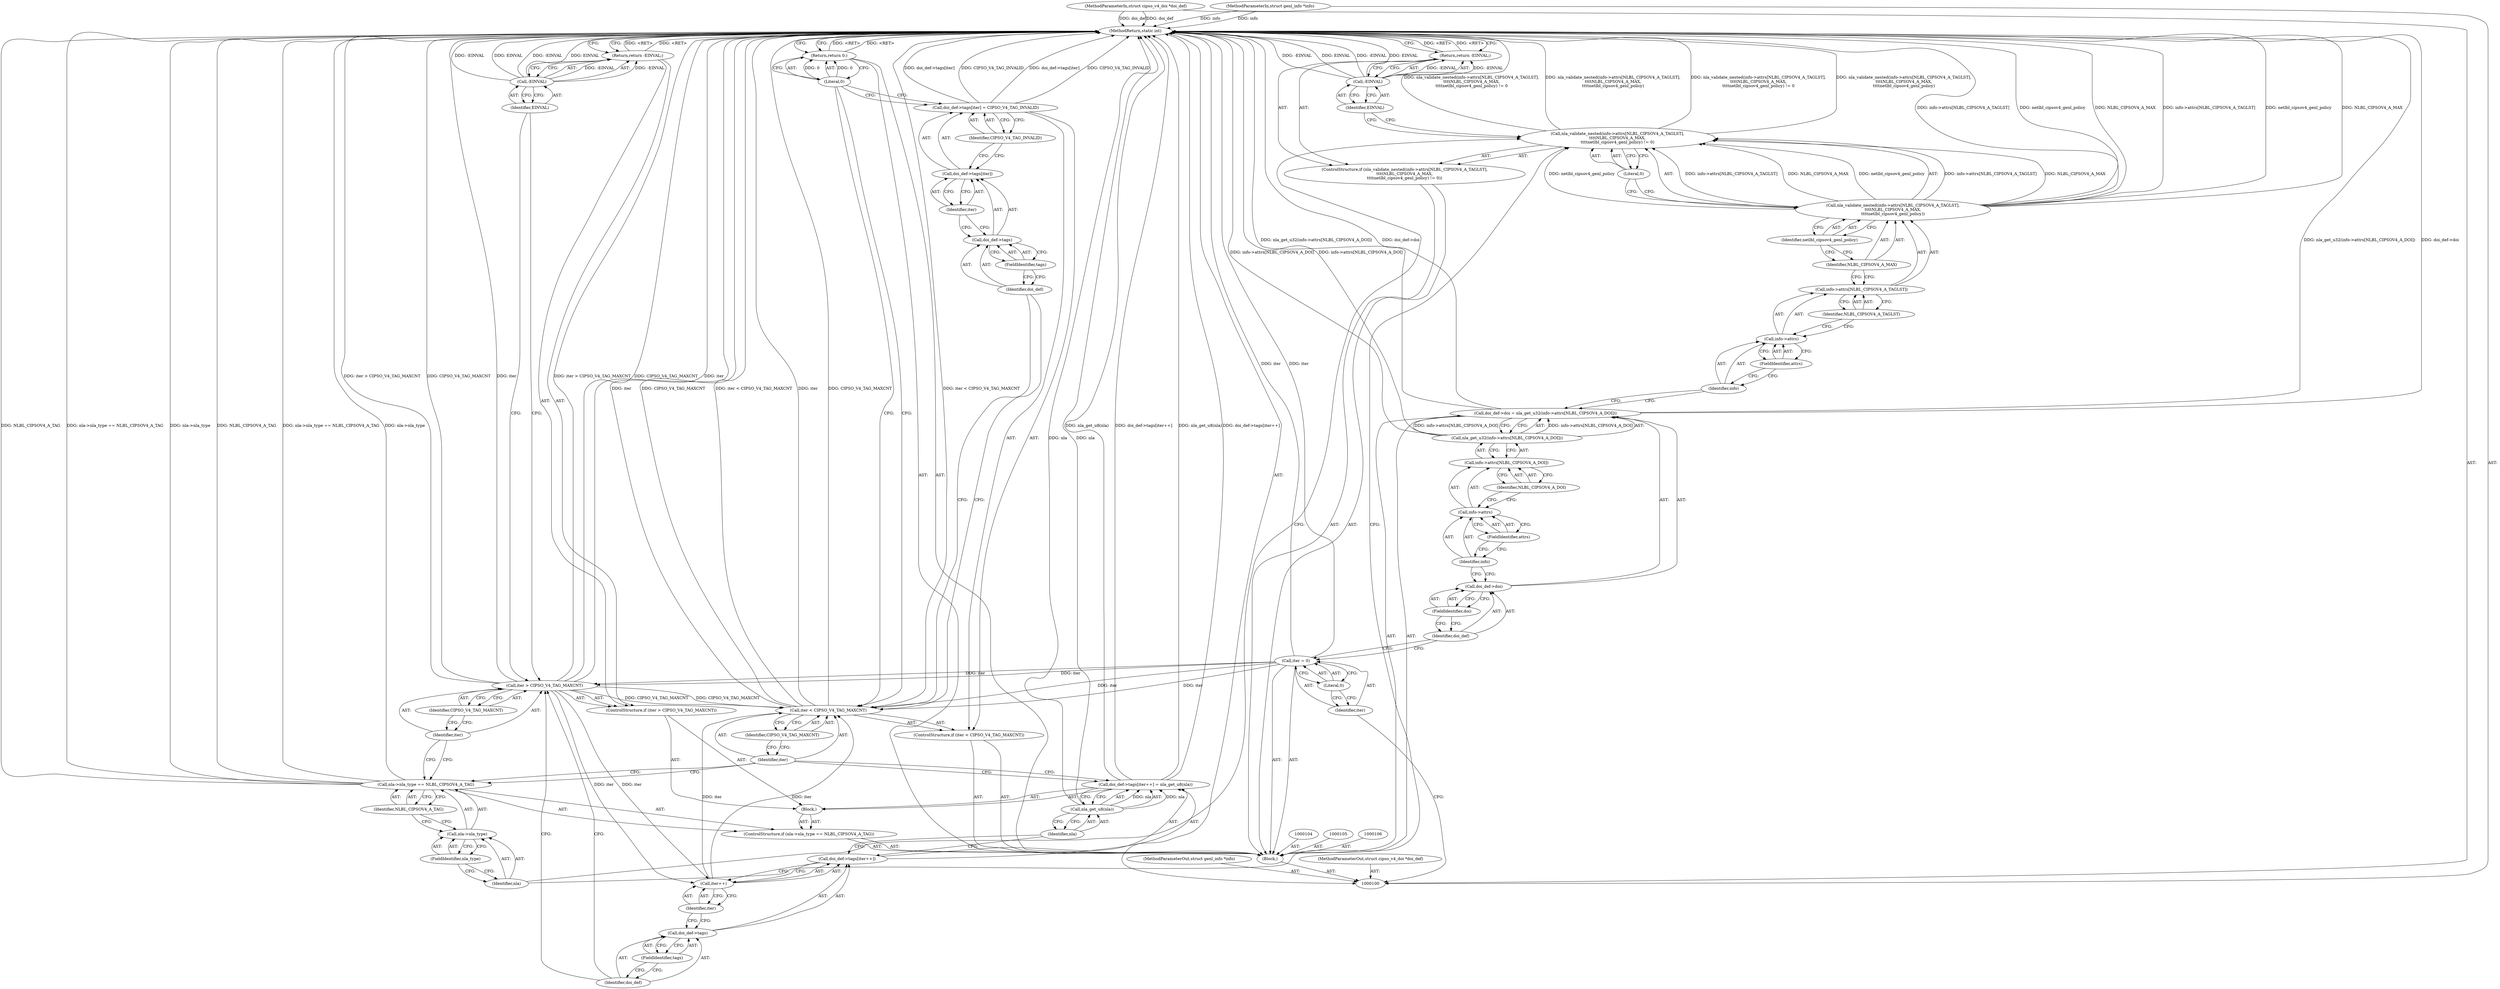 digraph "1_linux_2a2f11c227bdf292b3a2900ad04139d301b56ac4" {
"1000170" [label="(MethodReturn,static int)"];
"1000101" [label="(MethodParameterIn,struct genl_info *info)"];
"1000237" [label="(MethodParameterOut,struct genl_info *info)"];
"1000120" [label="(ControlStructure,if (nla_validate_nested(info->attrs[NLBL_CIPSOV4_A_TAGLST],\n\t\t\t\tNLBL_CIPSOV4_A_MAX,\n\t\t\t\tnetlbl_cipsov4_genl_policy) != 0))"];
"1000123" [label="(Call,info->attrs[NLBL_CIPSOV4_A_TAGLST])"];
"1000124" [label="(Call,info->attrs)"];
"1000125" [label="(Identifier,info)"];
"1000126" [label="(FieldIdentifier,attrs)"];
"1000127" [label="(Identifier,NLBL_CIPSOV4_A_TAGLST)"];
"1000121" [label="(Call,nla_validate_nested(info->attrs[NLBL_CIPSOV4_A_TAGLST],\n\t\t\t\tNLBL_CIPSOV4_A_MAX,\n\t\t\t\tnetlbl_cipsov4_genl_policy) != 0)"];
"1000122" [label="(Call,nla_validate_nested(info->attrs[NLBL_CIPSOV4_A_TAGLST],\n\t\t\t\tNLBL_CIPSOV4_A_MAX,\n\t\t\t\tnetlbl_cipsov4_genl_policy))"];
"1000128" [label="(Identifier,NLBL_CIPSOV4_A_MAX)"];
"1000130" [label="(Literal,0)"];
"1000129" [label="(Identifier,netlbl_cipsov4_genl_policy)"];
"1000133" [label="(Identifier,EINVAL)"];
"1000131" [label="(Return,return -EINVAL;)"];
"1000132" [label="(Call,-EINVAL)"];
"1000138" [label="(FieldIdentifier,nla_type)"];
"1000139" [label="(Identifier,NLBL_CIPSOV4_A_TAG)"];
"1000134" [label="(ControlStructure,if (nla->nla_type == NLBL_CIPSOV4_A_TAG))"];
"1000140" [label="(Block,)"];
"1000135" [label="(Call,nla->nla_type == NLBL_CIPSOV4_A_TAG)"];
"1000136" [label="(Call,nla->nla_type)"];
"1000137" [label="(Identifier,nla)"];
"1000144" [label="(Identifier,CIPSO_V4_TAG_MAXCNT)"];
"1000141" [label="(ControlStructure,if (iter > CIPSO_V4_TAG_MAXCNT))"];
"1000142" [label="(Call,iter > CIPSO_V4_TAG_MAXCNT)"];
"1000143" [label="(Identifier,iter)"];
"1000146" [label="(Call,-EINVAL)"];
"1000147" [label="(Identifier,EINVAL)"];
"1000145" [label="(Return,return -EINVAL;)"];
"1000152" [label="(FieldIdentifier,tags)"];
"1000153" [label="(Call,iter++)"];
"1000154" [label="(Identifier,iter)"];
"1000155" [label="(Call,nla_get_u8(nla))"];
"1000156" [label="(Identifier,nla)"];
"1000148" [label="(Call,doi_def->tags[iter++] = nla_get_u8(nla))"];
"1000149" [label="(Call,doi_def->tags[iter++])"];
"1000150" [label="(Call,doi_def->tags)"];
"1000151" [label="(Identifier,doi_def)"];
"1000102" [label="(MethodParameterIn,struct cipso_v4_doi *doi_def)"];
"1000238" [label="(MethodParameterOut,struct cipso_v4_doi *doi_def)"];
"1000157" [label="(ControlStructure,if (iter < CIPSO_V4_TAG_MAXCNT))"];
"1000160" [label="(Identifier,CIPSO_V4_TAG_MAXCNT)"];
"1000158" [label="(Call,iter < CIPSO_V4_TAG_MAXCNT)"];
"1000159" [label="(Identifier,iter)"];
"1000165" [label="(FieldIdentifier,tags)"];
"1000166" [label="(Identifier,iter)"];
"1000161" [label="(Call,doi_def->tags[iter] = CIPSO_V4_TAG_INVALID)"];
"1000162" [label="(Call,doi_def->tags[iter])"];
"1000163" [label="(Call,doi_def->tags)"];
"1000164" [label="(Identifier,doi_def)"];
"1000167" [label="(Identifier,CIPSO_V4_TAG_INVALID)"];
"1000168" [label="(Return,return 0;)"];
"1000169" [label="(Literal,0)"];
"1000103" [label="(Block,)"];
"1000109" [label="(Literal,0)"];
"1000107" [label="(Call,iter = 0)"];
"1000108" [label="(Identifier,iter)"];
"1000110" [label="(Call,doi_def->doi = nla_get_u32(info->attrs[NLBL_CIPSOV4_A_DOI]))"];
"1000111" [label="(Call,doi_def->doi)"];
"1000112" [label="(Identifier,doi_def)"];
"1000113" [label="(FieldIdentifier,doi)"];
"1000114" [label="(Call,nla_get_u32(info->attrs[NLBL_CIPSOV4_A_DOI]))"];
"1000115" [label="(Call,info->attrs[NLBL_CIPSOV4_A_DOI])"];
"1000116" [label="(Call,info->attrs)"];
"1000117" [label="(Identifier,info)"];
"1000118" [label="(FieldIdentifier,attrs)"];
"1000119" [label="(Identifier,NLBL_CIPSOV4_A_DOI)"];
"1000170" -> "1000100"  [label="AST: "];
"1000170" -> "1000131"  [label="CFG: "];
"1000170" -> "1000145"  [label="CFG: "];
"1000170" -> "1000168"  [label="CFG: "];
"1000145" -> "1000170"  [label="DDG: <RET>"];
"1000168" -> "1000170"  [label="DDG: <RET>"];
"1000131" -> "1000170"  [label="DDG: <RET>"];
"1000158" -> "1000170"  [label="DDG: iter"];
"1000158" -> "1000170"  [label="DDG: CIPSO_V4_TAG_MAXCNT"];
"1000158" -> "1000170"  [label="DDG: iter < CIPSO_V4_TAG_MAXCNT"];
"1000142" -> "1000170"  [label="DDG: iter > CIPSO_V4_TAG_MAXCNT"];
"1000142" -> "1000170"  [label="DDG: CIPSO_V4_TAG_MAXCNT"];
"1000142" -> "1000170"  [label="DDG: iter"];
"1000107" -> "1000170"  [label="DDG: iter"];
"1000110" -> "1000170"  [label="DDG: nla_get_u32(info->attrs[NLBL_CIPSOV4_A_DOI])"];
"1000110" -> "1000170"  [label="DDG: doi_def->doi"];
"1000122" -> "1000170"  [label="DDG: info->attrs[NLBL_CIPSOV4_A_TAGLST]"];
"1000122" -> "1000170"  [label="DDG: netlbl_cipsov4_genl_policy"];
"1000122" -> "1000170"  [label="DDG: NLBL_CIPSOV4_A_MAX"];
"1000132" -> "1000170"  [label="DDG: -EINVAL"];
"1000132" -> "1000170"  [label="DDG: EINVAL"];
"1000135" -> "1000170"  [label="DDG: NLBL_CIPSOV4_A_TAG"];
"1000135" -> "1000170"  [label="DDG: nla->nla_type == NLBL_CIPSOV4_A_TAG"];
"1000135" -> "1000170"  [label="DDG: nla->nla_type"];
"1000148" -> "1000170"  [label="DDG: nla_get_u8(nla)"];
"1000148" -> "1000170"  [label="DDG: doi_def->tags[iter++]"];
"1000161" -> "1000170"  [label="DDG: CIPSO_V4_TAG_INVALID"];
"1000161" -> "1000170"  [label="DDG: doi_def->tags[iter]"];
"1000114" -> "1000170"  [label="DDG: info->attrs[NLBL_CIPSOV4_A_DOI]"];
"1000121" -> "1000170"  [label="DDG: nla_validate_nested(info->attrs[NLBL_CIPSOV4_A_TAGLST],\n\t\t\t\tNLBL_CIPSOV4_A_MAX,\n\t\t\t\tnetlbl_cipsov4_genl_policy) != 0"];
"1000121" -> "1000170"  [label="DDG: nla_validate_nested(info->attrs[NLBL_CIPSOV4_A_TAGLST],\n\t\t\t\tNLBL_CIPSOV4_A_MAX,\n\t\t\t\tnetlbl_cipsov4_genl_policy)"];
"1000102" -> "1000170"  [label="DDG: doi_def"];
"1000101" -> "1000170"  [label="DDG: info"];
"1000155" -> "1000170"  [label="DDG: nla"];
"1000146" -> "1000170"  [label="DDG: -EINVAL"];
"1000146" -> "1000170"  [label="DDG: EINVAL"];
"1000101" -> "1000100"  [label="AST: "];
"1000101" -> "1000170"  [label="DDG: info"];
"1000237" -> "1000100"  [label="AST: "];
"1000120" -> "1000103"  [label="AST: "];
"1000121" -> "1000120"  [label="AST: "];
"1000131" -> "1000120"  [label="AST: "];
"1000123" -> "1000122"  [label="AST: "];
"1000123" -> "1000127"  [label="CFG: "];
"1000124" -> "1000123"  [label="AST: "];
"1000127" -> "1000123"  [label="AST: "];
"1000128" -> "1000123"  [label="CFG: "];
"1000124" -> "1000123"  [label="AST: "];
"1000124" -> "1000126"  [label="CFG: "];
"1000125" -> "1000124"  [label="AST: "];
"1000126" -> "1000124"  [label="AST: "];
"1000127" -> "1000124"  [label="CFG: "];
"1000125" -> "1000124"  [label="AST: "];
"1000125" -> "1000110"  [label="CFG: "];
"1000126" -> "1000125"  [label="CFG: "];
"1000126" -> "1000124"  [label="AST: "];
"1000126" -> "1000125"  [label="CFG: "];
"1000124" -> "1000126"  [label="CFG: "];
"1000127" -> "1000123"  [label="AST: "];
"1000127" -> "1000124"  [label="CFG: "];
"1000123" -> "1000127"  [label="CFG: "];
"1000121" -> "1000120"  [label="AST: "];
"1000121" -> "1000130"  [label="CFG: "];
"1000122" -> "1000121"  [label="AST: "];
"1000130" -> "1000121"  [label="AST: "];
"1000133" -> "1000121"  [label="CFG: "];
"1000137" -> "1000121"  [label="CFG: "];
"1000121" -> "1000170"  [label="DDG: nla_validate_nested(info->attrs[NLBL_CIPSOV4_A_TAGLST],\n\t\t\t\tNLBL_CIPSOV4_A_MAX,\n\t\t\t\tnetlbl_cipsov4_genl_policy) != 0"];
"1000121" -> "1000170"  [label="DDG: nla_validate_nested(info->attrs[NLBL_CIPSOV4_A_TAGLST],\n\t\t\t\tNLBL_CIPSOV4_A_MAX,\n\t\t\t\tnetlbl_cipsov4_genl_policy)"];
"1000122" -> "1000121"  [label="DDG: info->attrs[NLBL_CIPSOV4_A_TAGLST]"];
"1000122" -> "1000121"  [label="DDG: NLBL_CIPSOV4_A_MAX"];
"1000122" -> "1000121"  [label="DDG: netlbl_cipsov4_genl_policy"];
"1000122" -> "1000121"  [label="AST: "];
"1000122" -> "1000129"  [label="CFG: "];
"1000123" -> "1000122"  [label="AST: "];
"1000128" -> "1000122"  [label="AST: "];
"1000129" -> "1000122"  [label="AST: "];
"1000130" -> "1000122"  [label="CFG: "];
"1000122" -> "1000170"  [label="DDG: info->attrs[NLBL_CIPSOV4_A_TAGLST]"];
"1000122" -> "1000170"  [label="DDG: netlbl_cipsov4_genl_policy"];
"1000122" -> "1000170"  [label="DDG: NLBL_CIPSOV4_A_MAX"];
"1000122" -> "1000121"  [label="DDG: info->attrs[NLBL_CIPSOV4_A_TAGLST]"];
"1000122" -> "1000121"  [label="DDG: NLBL_CIPSOV4_A_MAX"];
"1000122" -> "1000121"  [label="DDG: netlbl_cipsov4_genl_policy"];
"1000128" -> "1000122"  [label="AST: "];
"1000128" -> "1000123"  [label="CFG: "];
"1000129" -> "1000128"  [label="CFG: "];
"1000130" -> "1000121"  [label="AST: "];
"1000130" -> "1000122"  [label="CFG: "];
"1000121" -> "1000130"  [label="CFG: "];
"1000129" -> "1000122"  [label="AST: "];
"1000129" -> "1000128"  [label="CFG: "];
"1000122" -> "1000129"  [label="CFG: "];
"1000133" -> "1000132"  [label="AST: "];
"1000133" -> "1000121"  [label="CFG: "];
"1000132" -> "1000133"  [label="CFG: "];
"1000131" -> "1000120"  [label="AST: "];
"1000131" -> "1000132"  [label="CFG: "];
"1000132" -> "1000131"  [label="AST: "];
"1000170" -> "1000131"  [label="CFG: "];
"1000131" -> "1000170"  [label="DDG: <RET>"];
"1000132" -> "1000131"  [label="DDG: -EINVAL"];
"1000132" -> "1000131"  [label="AST: "];
"1000132" -> "1000133"  [label="CFG: "];
"1000133" -> "1000132"  [label="AST: "];
"1000131" -> "1000132"  [label="CFG: "];
"1000132" -> "1000170"  [label="DDG: -EINVAL"];
"1000132" -> "1000170"  [label="DDG: EINVAL"];
"1000132" -> "1000131"  [label="DDG: -EINVAL"];
"1000138" -> "1000136"  [label="AST: "];
"1000138" -> "1000137"  [label="CFG: "];
"1000136" -> "1000138"  [label="CFG: "];
"1000139" -> "1000135"  [label="AST: "];
"1000139" -> "1000136"  [label="CFG: "];
"1000135" -> "1000139"  [label="CFG: "];
"1000134" -> "1000103"  [label="AST: "];
"1000135" -> "1000134"  [label="AST: "];
"1000140" -> "1000134"  [label="AST: "];
"1000140" -> "1000134"  [label="AST: "];
"1000141" -> "1000140"  [label="AST: "];
"1000148" -> "1000140"  [label="AST: "];
"1000135" -> "1000134"  [label="AST: "];
"1000135" -> "1000139"  [label="CFG: "];
"1000136" -> "1000135"  [label="AST: "];
"1000139" -> "1000135"  [label="AST: "];
"1000143" -> "1000135"  [label="CFG: "];
"1000159" -> "1000135"  [label="CFG: "];
"1000135" -> "1000170"  [label="DDG: NLBL_CIPSOV4_A_TAG"];
"1000135" -> "1000170"  [label="DDG: nla->nla_type == NLBL_CIPSOV4_A_TAG"];
"1000135" -> "1000170"  [label="DDG: nla->nla_type"];
"1000136" -> "1000135"  [label="AST: "];
"1000136" -> "1000138"  [label="CFG: "];
"1000137" -> "1000136"  [label="AST: "];
"1000138" -> "1000136"  [label="AST: "];
"1000139" -> "1000136"  [label="CFG: "];
"1000137" -> "1000136"  [label="AST: "];
"1000137" -> "1000121"  [label="CFG: "];
"1000138" -> "1000137"  [label="CFG: "];
"1000144" -> "1000142"  [label="AST: "];
"1000144" -> "1000143"  [label="CFG: "];
"1000142" -> "1000144"  [label="CFG: "];
"1000141" -> "1000140"  [label="AST: "];
"1000142" -> "1000141"  [label="AST: "];
"1000145" -> "1000141"  [label="AST: "];
"1000142" -> "1000141"  [label="AST: "];
"1000142" -> "1000144"  [label="CFG: "];
"1000143" -> "1000142"  [label="AST: "];
"1000144" -> "1000142"  [label="AST: "];
"1000147" -> "1000142"  [label="CFG: "];
"1000151" -> "1000142"  [label="CFG: "];
"1000142" -> "1000170"  [label="DDG: iter > CIPSO_V4_TAG_MAXCNT"];
"1000142" -> "1000170"  [label="DDG: CIPSO_V4_TAG_MAXCNT"];
"1000142" -> "1000170"  [label="DDG: iter"];
"1000107" -> "1000142"  [label="DDG: iter"];
"1000142" -> "1000153"  [label="DDG: iter"];
"1000142" -> "1000158"  [label="DDG: CIPSO_V4_TAG_MAXCNT"];
"1000143" -> "1000142"  [label="AST: "];
"1000143" -> "1000135"  [label="CFG: "];
"1000144" -> "1000143"  [label="CFG: "];
"1000146" -> "1000145"  [label="AST: "];
"1000146" -> "1000147"  [label="CFG: "];
"1000147" -> "1000146"  [label="AST: "];
"1000145" -> "1000146"  [label="CFG: "];
"1000146" -> "1000170"  [label="DDG: -EINVAL"];
"1000146" -> "1000170"  [label="DDG: EINVAL"];
"1000146" -> "1000145"  [label="DDG: -EINVAL"];
"1000147" -> "1000146"  [label="AST: "];
"1000147" -> "1000142"  [label="CFG: "];
"1000146" -> "1000147"  [label="CFG: "];
"1000145" -> "1000141"  [label="AST: "];
"1000145" -> "1000146"  [label="CFG: "];
"1000146" -> "1000145"  [label="AST: "];
"1000170" -> "1000145"  [label="CFG: "];
"1000145" -> "1000170"  [label="DDG: <RET>"];
"1000146" -> "1000145"  [label="DDG: -EINVAL"];
"1000152" -> "1000150"  [label="AST: "];
"1000152" -> "1000151"  [label="CFG: "];
"1000150" -> "1000152"  [label="CFG: "];
"1000153" -> "1000149"  [label="AST: "];
"1000153" -> "1000154"  [label="CFG: "];
"1000154" -> "1000153"  [label="AST: "];
"1000149" -> "1000153"  [label="CFG: "];
"1000142" -> "1000153"  [label="DDG: iter"];
"1000153" -> "1000158"  [label="DDG: iter"];
"1000154" -> "1000153"  [label="AST: "];
"1000154" -> "1000150"  [label="CFG: "];
"1000153" -> "1000154"  [label="CFG: "];
"1000155" -> "1000148"  [label="AST: "];
"1000155" -> "1000156"  [label="CFG: "];
"1000156" -> "1000155"  [label="AST: "];
"1000148" -> "1000155"  [label="CFG: "];
"1000155" -> "1000170"  [label="DDG: nla"];
"1000155" -> "1000148"  [label="DDG: nla"];
"1000156" -> "1000155"  [label="AST: "];
"1000156" -> "1000149"  [label="CFG: "];
"1000155" -> "1000156"  [label="CFG: "];
"1000148" -> "1000140"  [label="AST: "];
"1000148" -> "1000155"  [label="CFG: "];
"1000149" -> "1000148"  [label="AST: "];
"1000155" -> "1000148"  [label="AST: "];
"1000159" -> "1000148"  [label="CFG: "];
"1000148" -> "1000170"  [label="DDG: nla_get_u8(nla)"];
"1000148" -> "1000170"  [label="DDG: doi_def->tags[iter++]"];
"1000155" -> "1000148"  [label="DDG: nla"];
"1000149" -> "1000148"  [label="AST: "];
"1000149" -> "1000153"  [label="CFG: "];
"1000150" -> "1000149"  [label="AST: "];
"1000153" -> "1000149"  [label="AST: "];
"1000156" -> "1000149"  [label="CFG: "];
"1000150" -> "1000149"  [label="AST: "];
"1000150" -> "1000152"  [label="CFG: "];
"1000151" -> "1000150"  [label="AST: "];
"1000152" -> "1000150"  [label="AST: "];
"1000154" -> "1000150"  [label="CFG: "];
"1000151" -> "1000150"  [label="AST: "];
"1000151" -> "1000142"  [label="CFG: "];
"1000152" -> "1000151"  [label="CFG: "];
"1000102" -> "1000100"  [label="AST: "];
"1000102" -> "1000170"  [label="DDG: doi_def"];
"1000238" -> "1000100"  [label="AST: "];
"1000157" -> "1000103"  [label="AST: "];
"1000158" -> "1000157"  [label="AST: "];
"1000161" -> "1000157"  [label="AST: "];
"1000160" -> "1000158"  [label="AST: "];
"1000160" -> "1000159"  [label="CFG: "];
"1000158" -> "1000160"  [label="CFG: "];
"1000158" -> "1000157"  [label="AST: "];
"1000158" -> "1000160"  [label="CFG: "];
"1000159" -> "1000158"  [label="AST: "];
"1000160" -> "1000158"  [label="AST: "];
"1000164" -> "1000158"  [label="CFG: "];
"1000169" -> "1000158"  [label="CFG: "];
"1000158" -> "1000170"  [label="DDG: iter"];
"1000158" -> "1000170"  [label="DDG: CIPSO_V4_TAG_MAXCNT"];
"1000158" -> "1000170"  [label="DDG: iter < CIPSO_V4_TAG_MAXCNT"];
"1000107" -> "1000158"  [label="DDG: iter"];
"1000153" -> "1000158"  [label="DDG: iter"];
"1000142" -> "1000158"  [label="DDG: CIPSO_V4_TAG_MAXCNT"];
"1000159" -> "1000158"  [label="AST: "];
"1000159" -> "1000148"  [label="CFG: "];
"1000159" -> "1000135"  [label="CFG: "];
"1000160" -> "1000159"  [label="CFG: "];
"1000165" -> "1000163"  [label="AST: "];
"1000165" -> "1000164"  [label="CFG: "];
"1000163" -> "1000165"  [label="CFG: "];
"1000166" -> "1000162"  [label="AST: "];
"1000166" -> "1000163"  [label="CFG: "];
"1000162" -> "1000166"  [label="CFG: "];
"1000161" -> "1000157"  [label="AST: "];
"1000161" -> "1000167"  [label="CFG: "];
"1000162" -> "1000161"  [label="AST: "];
"1000167" -> "1000161"  [label="AST: "];
"1000169" -> "1000161"  [label="CFG: "];
"1000161" -> "1000170"  [label="DDG: CIPSO_V4_TAG_INVALID"];
"1000161" -> "1000170"  [label="DDG: doi_def->tags[iter]"];
"1000162" -> "1000161"  [label="AST: "];
"1000162" -> "1000166"  [label="CFG: "];
"1000163" -> "1000162"  [label="AST: "];
"1000166" -> "1000162"  [label="AST: "];
"1000167" -> "1000162"  [label="CFG: "];
"1000163" -> "1000162"  [label="AST: "];
"1000163" -> "1000165"  [label="CFG: "];
"1000164" -> "1000163"  [label="AST: "];
"1000165" -> "1000163"  [label="AST: "];
"1000166" -> "1000163"  [label="CFG: "];
"1000164" -> "1000163"  [label="AST: "];
"1000164" -> "1000158"  [label="CFG: "];
"1000165" -> "1000164"  [label="CFG: "];
"1000167" -> "1000161"  [label="AST: "];
"1000167" -> "1000162"  [label="CFG: "];
"1000161" -> "1000167"  [label="CFG: "];
"1000168" -> "1000103"  [label="AST: "];
"1000168" -> "1000169"  [label="CFG: "];
"1000169" -> "1000168"  [label="AST: "];
"1000170" -> "1000168"  [label="CFG: "];
"1000168" -> "1000170"  [label="DDG: <RET>"];
"1000169" -> "1000168"  [label="DDG: 0"];
"1000169" -> "1000168"  [label="AST: "];
"1000169" -> "1000161"  [label="CFG: "];
"1000169" -> "1000158"  [label="CFG: "];
"1000168" -> "1000169"  [label="CFG: "];
"1000169" -> "1000168"  [label="DDG: 0"];
"1000103" -> "1000100"  [label="AST: "];
"1000104" -> "1000103"  [label="AST: "];
"1000105" -> "1000103"  [label="AST: "];
"1000106" -> "1000103"  [label="AST: "];
"1000107" -> "1000103"  [label="AST: "];
"1000110" -> "1000103"  [label="AST: "];
"1000120" -> "1000103"  [label="AST: "];
"1000134" -> "1000103"  [label="AST: "];
"1000157" -> "1000103"  [label="AST: "];
"1000168" -> "1000103"  [label="AST: "];
"1000109" -> "1000107"  [label="AST: "];
"1000109" -> "1000108"  [label="CFG: "];
"1000107" -> "1000109"  [label="CFG: "];
"1000107" -> "1000103"  [label="AST: "];
"1000107" -> "1000109"  [label="CFG: "];
"1000108" -> "1000107"  [label="AST: "];
"1000109" -> "1000107"  [label="AST: "];
"1000112" -> "1000107"  [label="CFG: "];
"1000107" -> "1000170"  [label="DDG: iter"];
"1000107" -> "1000142"  [label="DDG: iter"];
"1000107" -> "1000158"  [label="DDG: iter"];
"1000108" -> "1000107"  [label="AST: "];
"1000108" -> "1000100"  [label="CFG: "];
"1000109" -> "1000108"  [label="CFG: "];
"1000110" -> "1000103"  [label="AST: "];
"1000110" -> "1000114"  [label="CFG: "];
"1000111" -> "1000110"  [label="AST: "];
"1000114" -> "1000110"  [label="AST: "];
"1000125" -> "1000110"  [label="CFG: "];
"1000110" -> "1000170"  [label="DDG: nla_get_u32(info->attrs[NLBL_CIPSOV4_A_DOI])"];
"1000110" -> "1000170"  [label="DDG: doi_def->doi"];
"1000114" -> "1000110"  [label="DDG: info->attrs[NLBL_CIPSOV4_A_DOI]"];
"1000111" -> "1000110"  [label="AST: "];
"1000111" -> "1000113"  [label="CFG: "];
"1000112" -> "1000111"  [label="AST: "];
"1000113" -> "1000111"  [label="AST: "];
"1000117" -> "1000111"  [label="CFG: "];
"1000112" -> "1000111"  [label="AST: "];
"1000112" -> "1000107"  [label="CFG: "];
"1000113" -> "1000112"  [label="CFG: "];
"1000113" -> "1000111"  [label="AST: "];
"1000113" -> "1000112"  [label="CFG: "];
"1000111" -> "1000113"  [label="CFG: "];
"1000114" -> "1000110"  [label="AST: "];
"1000114" -> "1000115"  [label="CFG: "];
"1000115" -> "1000114"  [label="AST: "];
"1000110" -> "1000114"  [label="CFG: "];
"1000114" -> "1000170"  [label="DDG: info->attrs[NLBL_CIPSOV4_A_DOI]"];
"1000114" -> "1000110"  [label="DDG: info->attrs[NLBL_CIPSOV4_A_DOI]"];
"1000115" -> "1000114"  [label="AST: "];
"1000115" -> "1000119"  [label="CFG: "];
"1000116" -> "1000115"  [label="AST: "];
"1000119" -> "1000115"  [label="AST: "];
"1000114" -> "1000115"  [label="CFG: "];
"1000116" -> "1000115"  [label="AST: "];
"1000116" -> "1000118"  [label="CFG: "];
"1000117" -> "1000116"  [label="AST: "];
"1000118" -> "1000116"  [label="AST: "];
"1000119" -> "1000116"  [label="CFG: "];
"1000117" -> "1000116"  [label="AST: "];
"1000117" -> "1000111"  [label="CFG: "];
"1000118" -> "1000117"  [label="CFG: "];
"1000118" -> "1000116"  [label="AST: "];
"1000118" -> "1000117"  [label="CFG: "];
"1000116" -> "1000118"  [label="CFG: "];
"1000119" -> "1000115"  [label="AST: "];
"1000119" -> "1000116"  [label="CFG: "];
"1000115" -> "1000119"  [label="CFG: "];
}
